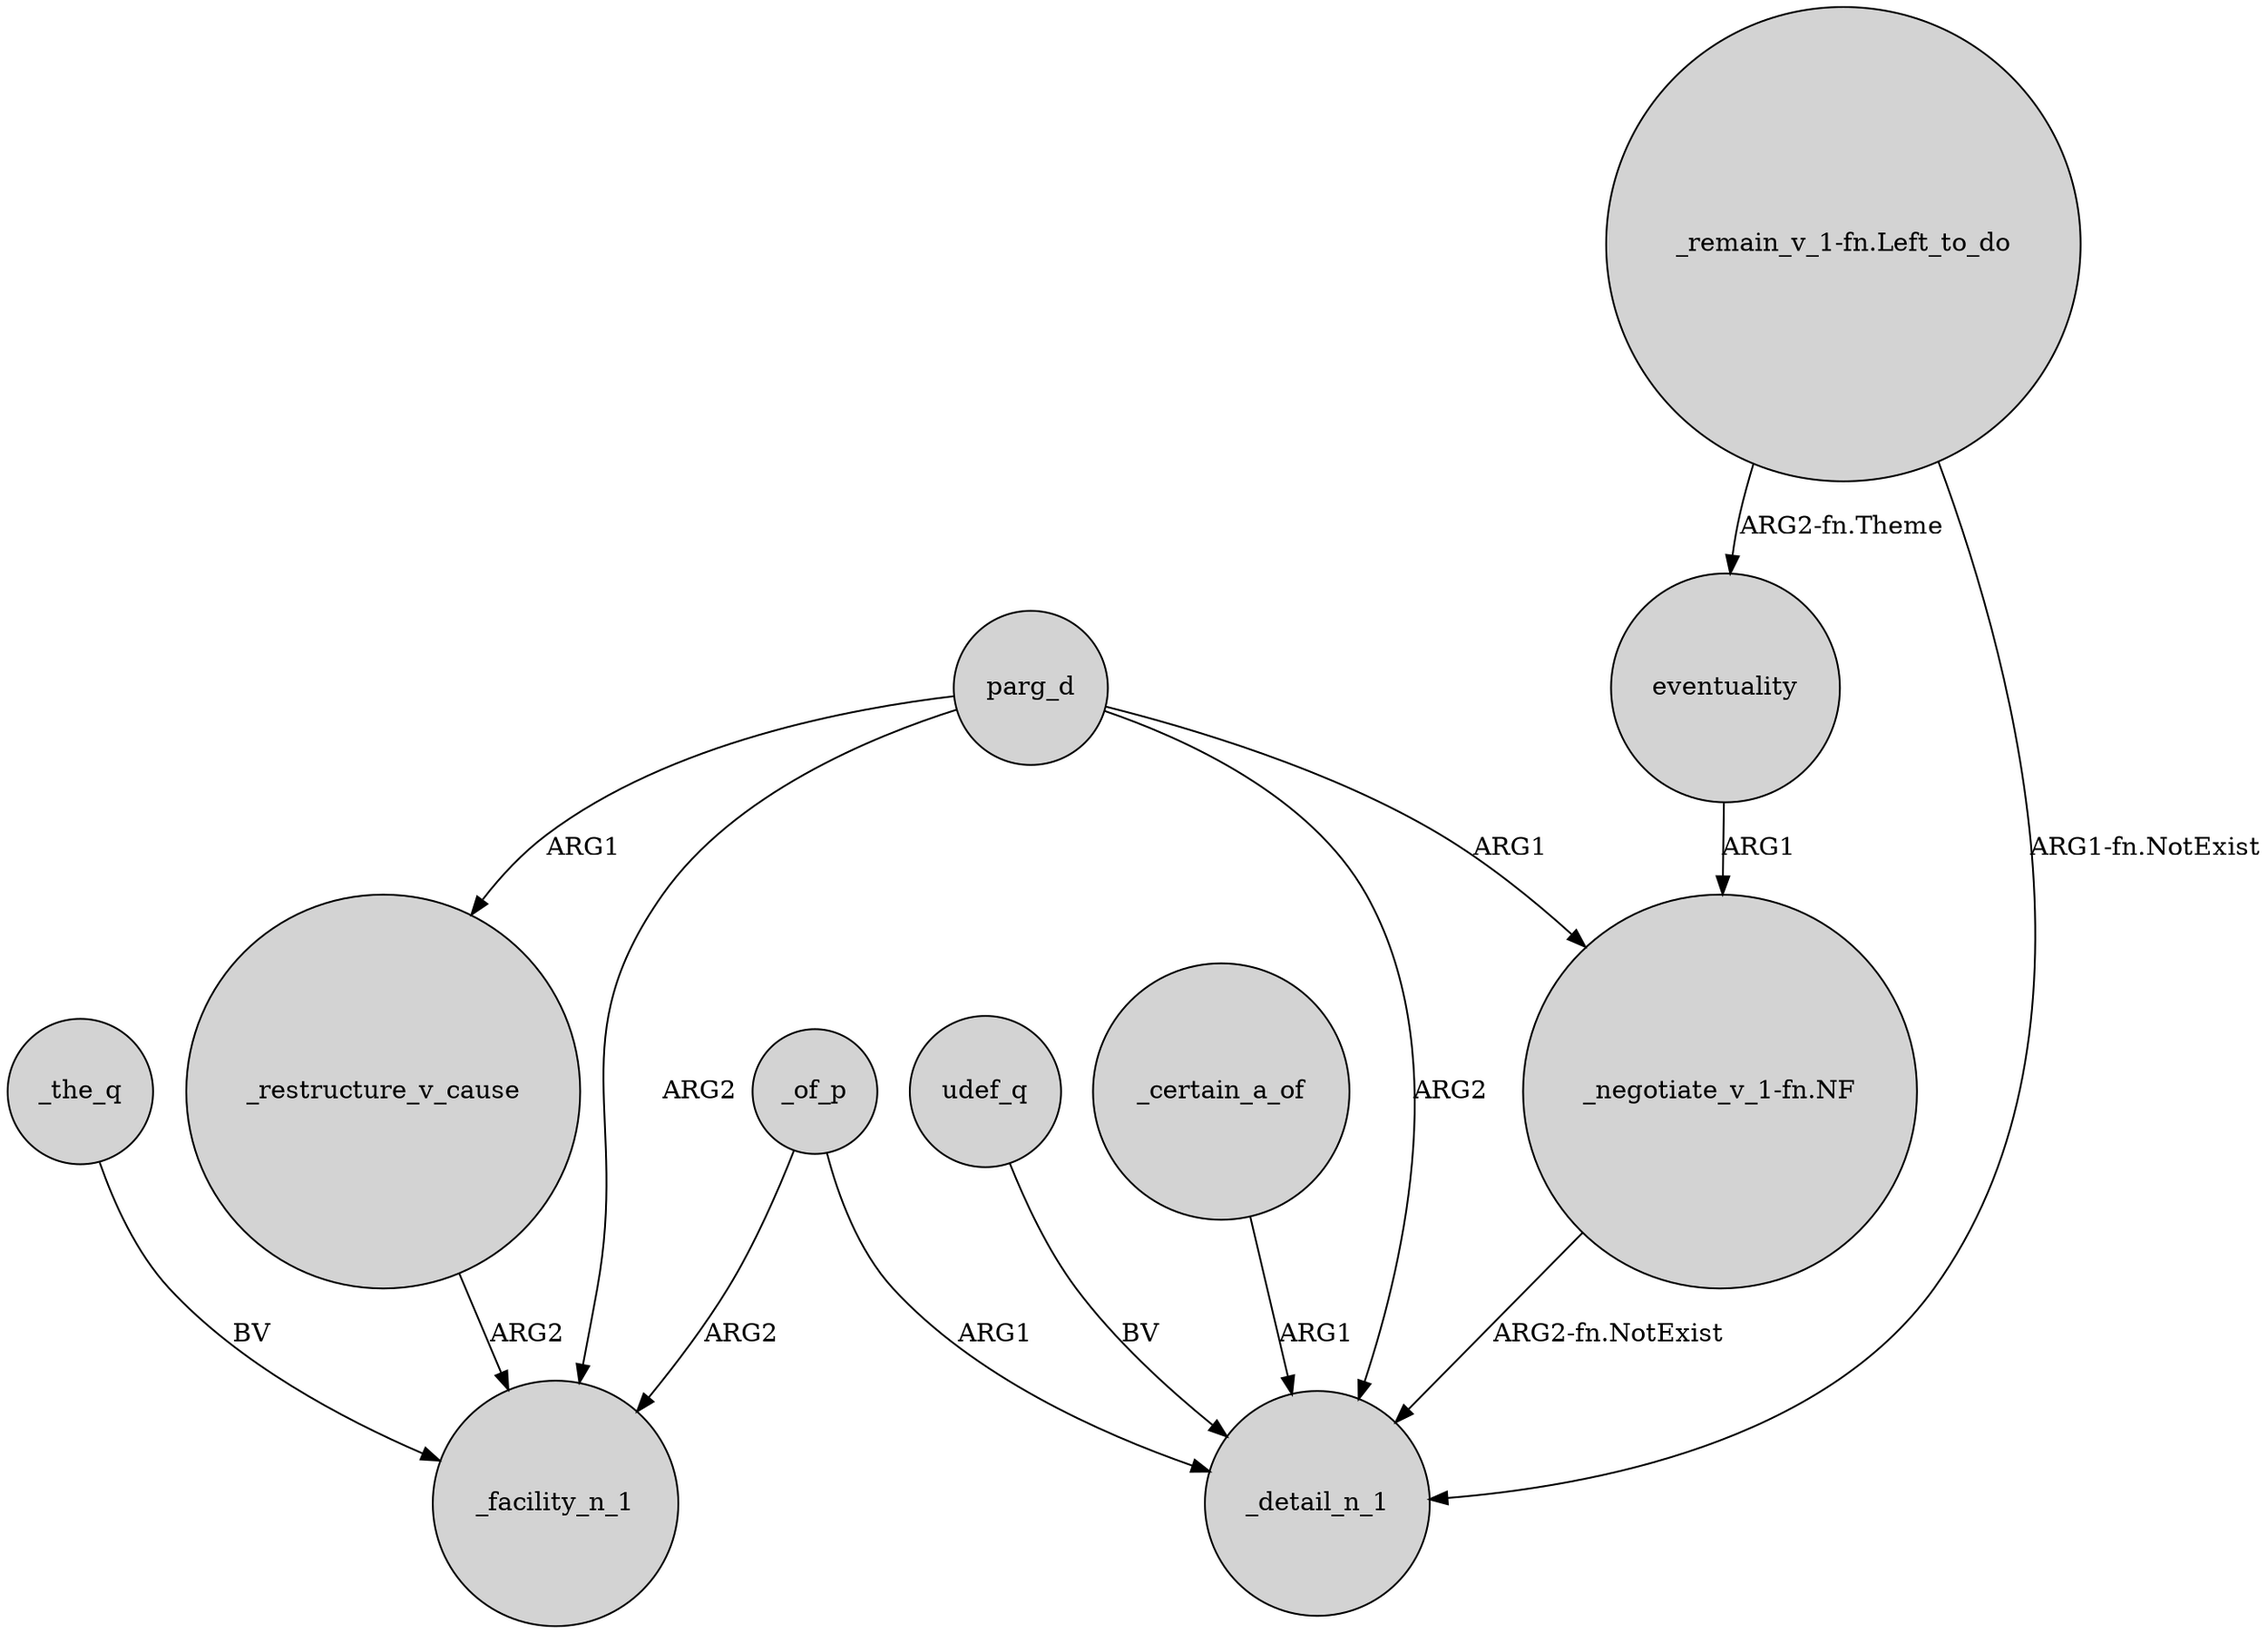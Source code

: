 digraph {
	node [shape=circle style=filled]
	_of_p -> _facility_n_1 [label=ARG2]
	"_remain_v_1-fn.Left_to_do" -> _detail_n_1 [label="ARG1-fn.NotExist"]
	_the_q -> _facility_n_1 [label=BV]
	_restructure_v_cause -> _facility_n_1 [label=ARG2]
	parg_d -> _facility_n_1 [label=ARG2]
	"_remain_v_1-fn.Left_to_do" -> eventuality [label="ARG2-fn.Theme"]
	eventuality -> "_negotiate_v_1-fn.NF" [label=ARG1]
	parg_d -> _detail_n_1 [label=ARG2]
	udef_q -> _detail_n_1 [label=BV]
	parg_d -> _restructure_v_cause [label=ARG1]
	"_negotiate_v_1-fn.NF" -> _detail_n_1 [label="ARG2-fn.NotExist"]
	_of_p -> _detail_n_1 [label=ARG1]
	parg_d -> "_negotiate_v_1-fn.NF" [label=ARG1]
	_certain_a_of -> _detail_n_1 [label=ARG1]
}

